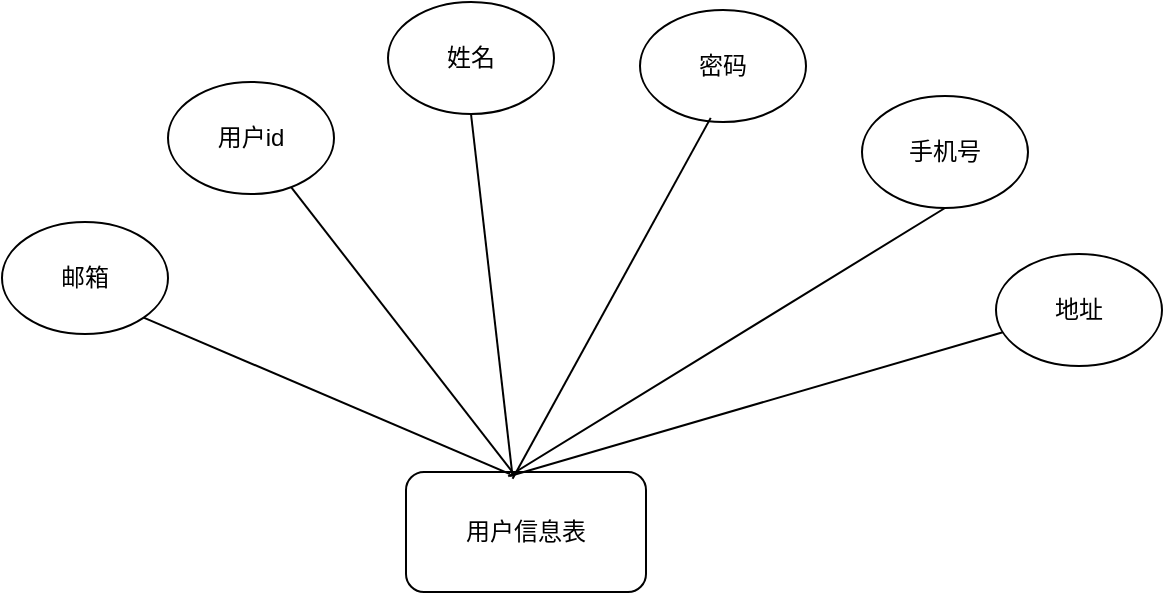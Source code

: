 <mxfile version="26.1.1">
  <diagram name="第 1 页" id="eioi6IR22n0Cp8u_qar-">
    <mxGraphModel dx="1647" dy="848" grid="0" gridSize="10" guides="1" tooltips="1" connect="1" arrows="1" fold="1" page="1" pageScale="1" pageWidth="827" pageHeight="1169" math="0" shadow="0">
      <root>
        <mxCell id="0" />
        <mxCell id="1" parent="0" />
        <mxCell id="v2oY_wWWvYNtSlGIq01c-2" value="用户id" style="ellipse;whiteSpace=wrap;html=1;" vertex="1" parent="1">
          <mxGeometry x="211" y="242" width="83" height="56" as="geometry" />
        </mxCell>
        <mxCell id="v2oY_wWWvYNtSlGIq01c-3" value="用户信息表" style="rounded=1;whiteSpace=wrap;html=1;" vertex="1" parent="1">
          <mxGeometry x="330" y="437" width="120" height="60" as="geometry" />
        </mxCell>
        <mxCell id="v2oY_wWWvYNtSlGIq01c-5" value="姓名" style="ellipse;whiteSpace=wrap;html=1;" vertex="1" parent="1">
          <mxGeometry x="321" y="202" width="83" height="56" as="geometry" />
        </mxCell>
        <mxCell id="v2oY_wWWvYNtSlGIq01c-6" value="密码" style="ellipse;whiteSpace=wrap;html=1;" vertex="1" parent="1">
          <mxGeometry x="447" y="206" width="83" height="56" as="geometry" />
        </mxCell>
        <mxCell id="v2oY_wWWvYNtSlGIq01c-7" value="手机号" style="ellipse;whiteSpace=wrap;html=1;" vertex="1" parent="1">
          <mxGeometry x="558" y="249" width="83" height="56" as="geometry" />
        </mxCell>
        <mxCell id="v2oY_wWWvYNtSlGIq01c-8" value="地址" style="ellipse;whiteSpace=wrap;html=1;" vertex="1" parent="1">
          <mxGeometry x="625" y="328" width="83" height="56" as="geometry" />
        </mxCell>
        <mxCell id="v2oY_wWWvYNtSlGIq01c-9" value="邮箱" style="ellipse;whiteSpace=wrap;html=1;" vertex="1" parent="1">
          <mxGeometry x="128" y="312" width="83" height="56" as="geometry" />
        </mxCell>
        <mxCell id="v2oY_wWWvYNtSlGIq01c-11" value="" style="endArrow=none;html=1;rounded=0;entryX=1;entryY=1;entryDx=0;entryDy=0;" edge="1" parent="1" target="v2oY_wWWvYNtSlGIq01c-9">
          <mxGeometry width="50" height="50" relative="1" as="geometry">
            <mxPoint x="382" y="438" as="sourcePoint" />
            <mxPoint x="393" y="390" as="targetPoint" />
          </mxGeometry>
        </mxCell>
        <mxCell id="v2oY_wWWvYNtSlGIq01c-12" value="" style="endArrow=none;html=1;rounded=0;entryX=0.744;entryY=0.943;entryDx=0;entryDy=0;entryPerimeter=0;" edge="1" parent="1" target="v2oY_wWWvYNtSlGIq01c-2">
          <mxGeometry width="50" height="50" relative="1" as="geometry">
            <mxPoint x="384" y="438" as="sourcePoint" />
            <mxPoint x="180" y="342" as="targetPoint" />
          </mxGeometry>
        </mxCell>
        <mxCell id="v2oY_wWWvYNtSlGIq01c-13" value="" style="endArrow=none;html=1;rounded=0;entryX=0.5;entryY=1;entryDx=0;entryDy=0;exitX=0.444;exitY=0.037;exitDx=0;exitDy=0;exitPerimeter=0;" edge="1" parent="1" source="v2oY_wWWvYNtSlGIq01c-3" target="v2oY_wWWvYNtSlGIq01c-5">
          <mxGeometry width="50" height="50" relative="1" as="geometry">
            <mxPoint x="394" y="448" as="sourcePoint" />
            <mxPoint x="259" y="267" as="targetPoint" />
          </mxGeometry>
        </mxCell>
        <mxCell id="v2oY_wWWvYNtSlGIq01c-14" value="" style="endArrow=none;html=1;rounded=0;entryX=0.426;entryY=0.963;entryDx=0;entryDy=0;exitX=0.444;exitY=0.056;exitDx=0;exitDy=0;exitPerimeter=0;entryPerimeter=0;" edge="1" parent="1" source="v2oY_wWWvYNtSlGIq01c-3" target="v2oY_wWWvYNtSlGIq01c-6">
          <mxGeometry width="50" height="50" relative="1" as="geometry">
            <mxPoint x="394" y="451" as="sourcePoint" />
            <mxPoint x="361" y="220" as="targetPoint" />
          </mxGeometry>
        </mxCell>
        <mxCell id="v2oY_wWWvYNtSlGIq01c-15" value="" style="endArrow=none;html=1;rounded=0;entryX=0.5;entryY=1;entryDx=0;entryDy=0;exitX=0.426;exitY=0.037;exitDx=0;exitDy=0;exitPerimeter=0;" edge="1" parent="1" source="v2oY_wWWvYNtSlGIq01c-3" target="v2oY_wWWvYNtSlGIq01c-7">
          <mxGeometry width="50" height="50" relative="1" as="geometry">
            <mxPoint x="394" y="452" as="sourcePoint" />
            <mxPoint x="484" y="218" as="targetPoint" />
          </mxGeometry>
        </mxCell>
        <mxCell id="v2oY_wWWvYNtSlGIq01c-16" value="" style="endArrow=none;html=1;rounded=0;" edge="1" parent="1" target="v2oY_wWWvYNtSlGIq01c-8">
          <mxGeometry width="50" height="50" relative="1" as="geometry">
            <mxPoint x="382" y="439" as="sourcePoint" />
            <mxPoint x="628" y="270" as="targetPoint" />
          </mxGeometry>
        </mxCell>
      </root>
    </mxGraphModel>
  </diagram>
</mxfile>
